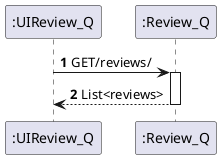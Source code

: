 @startuml
'https://plantuml.com/sequence-diagram


autoactivate on
autonumber

participant ":UIReview_Q" as rev
participant ":Review_Q" as rev1


rev -> rev1: GET/reviews/
rev1 --> rev: List<reviews>

@enduml